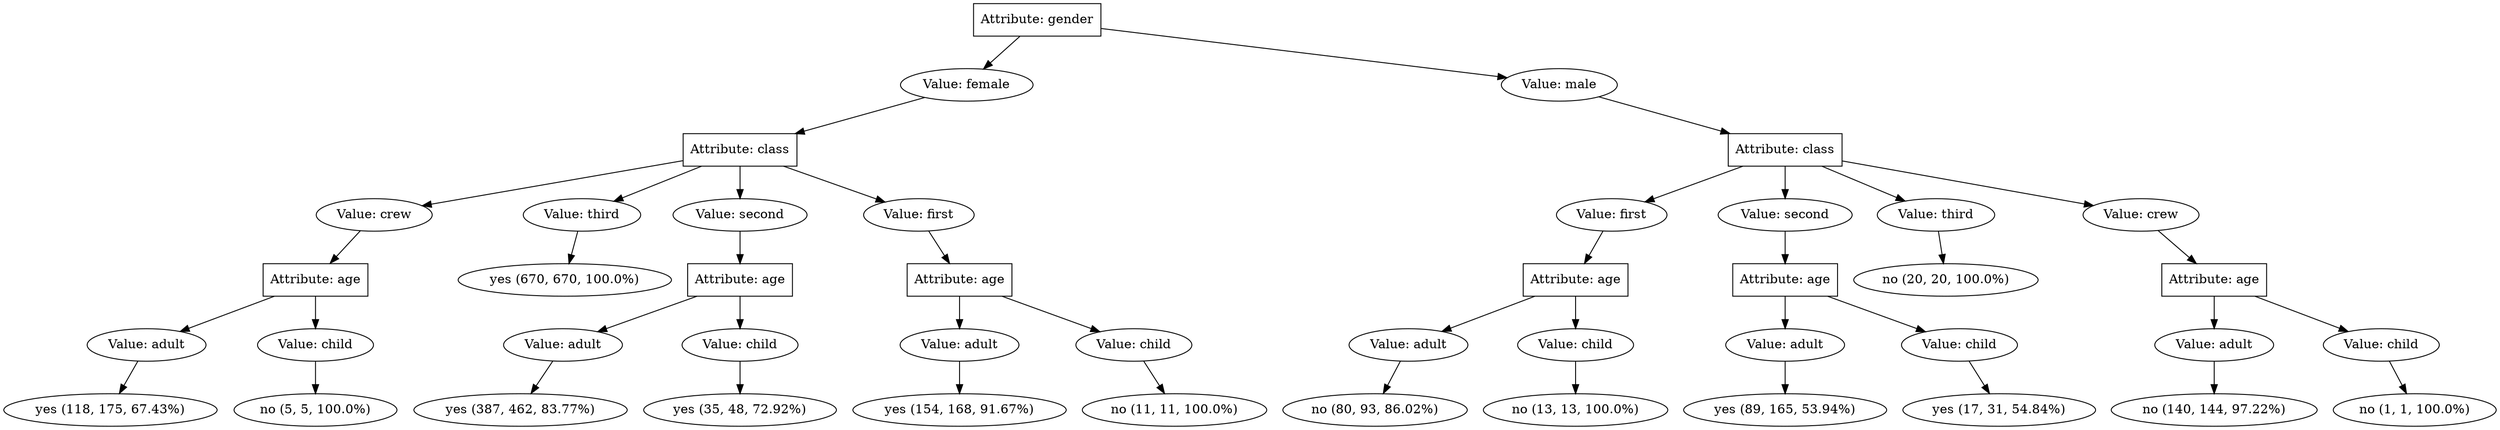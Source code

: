 digraph {
	graph [rankdir=TB]
	4726660304 [label="Attribute: gender" fillcolor=white shape=rectangle style=filled]
	"\"4726660304_female\"" [label="Value: female" fillcolor=white shape=oval style=filled]
	4726660304 -> "\"4726660304_female\""
	"\"4726660304_female\"" -> 4726657360
	4726657360 [label="Attribute: class" fillcolor=white shape=rectangle style=filled]
	"\"4726657360_crew\"" [label="Value: crew" fillcolor=white shape=oval style=filled]
	4726657360 -> "\"4726657360_crew\""
	"\"4726657360_crew\"" -> 4726658064
	4726658064 [label="Attribute: age" fillcolor=white shape=rectangle style=filled]
	"\"4726658064_adult\"" [label="Value: adult" fillcolor=white shape=oval style=filled]
	4726658064 -> "\"4726658064_adult\""
	"\"4726658064_adult\"" -> 4726655824
	4726655824 [label="yes (118, 175, 67.43%)" fillcolor=white shape=oval style=filled]
	"\"4726658064_child\"" [label="Value: child" fillcolor=white shape=oval style=filled]
	4726658064 -> "\"4726658064_child\""
	"\"4726658064_child\"" -> 4726655888
	4726655888 [label="no (5, 5, 100.0%)" fillcolor=white shape=oval style=filled]
	"\"4726657360_third\"" [label="Value: third" fillcolor=white shape=oval style=filled]
	4726657360 -> "\"4726657360_third\""
	"\"4726657360_third\"" -> 4726663184
	4726663184 [label="yes (670, 670, 100.0%)" fillcolor=white shape=oval style=filled]
	"\"4726657360_second\"" [label="Value: second" fillcolor=white shape=oval style=filled]
	4726657360 -> "\"4726657360_second\""
	"\"4726657360_second\"" -> 4726663760
	4726663760 [label="Attribute: age" fillcolor=white shape=rectangle style=filled]
	"\"4726663760_adult\"" [label="Value: adult" fillcolor=white shape=oval style=filled]
	4726663760 -> "\"4726663760_adult\""
	"\"4726663760_adult\"" -> 4726661584
	4726661584 [label="yes (387, 462, 83.77%)" fillcolor=white shape=oval style=filled]
	"\"4726663760_child\"" [label="Value: child" fillcolor=white shape=oval style=filled]
	4726663760 -> "\"4726663760_child\""
	"\"4726663760_child\"" -> 4726659280
	4726659280 [label="yes (35, 48, 72.92%)" fillcolor=white shape=oval style=filled]
	"\"4726657360_first\"" [label="Value: first" fillcolor=white shape=oval style=filled]
	4726657360 -> "\"4726657360_first\""
	"\"4726657360_first\"" -> 4726657424
	4726657424 [label="Attribute: age" fillcolor=white shape=rectangle style=filled]
	"\"4726657424_adult\"" [label="Value: adult" fillcolor=white shape=oval style=filled]
	4726657424 -> "\"4726657424_adult\""
	"\"4726657424_adult\"" -> 4726665168
	4726665168 [label="yes (154, 168, 91.67%)" fillcolor=white shape=oval style=filled]
	"\"4726657424_child\"" [label="Value: child" fillcolor=white shape=oval style=filled]
	4726657424 -> "\"4726657424_child\""
	"\"4726657424_child\"" -> 4726665296
	4726665296 [label="no (11, 11, 100.0%)" fillcolor=white shape=oval style=filled]
	"\"4726660304_male\"" [label="Value: male" fillcolor=white shape=oval style=filled]
	4726660304 -> "\"4726660304_male\""
	"\"4726660304_male\"" -> 4726655952
	4726655952 [label="Attribute: class" fillcolor=white shape=rectangle style=filled]
	"\"4726655952_first\"" [label="Value: first" fillcolor=white shape=oval style=filled]
	4726655952 -> "\"4726655952_first\""
	"\"4726655952_first\"" -> 4726665040
	4726665040 [label="Attribute: age" fillcolor=white shape=rectangle style=filled]
	"\"4726665040_adult\"" [label="Value: adult" fillcolor=white shape=oval style=filled]
	4726665040 -> "\"4726665040_adult\""
	"\"4726665040_adult\"" -> 4726660112
	4726660112 [label="no (80, 93, 86.02%)" fillcolor=white shape=oval style=filled]
	"\"4726665040_child\"" [label="Value: child" fillcolor=white shape=oval style=filled]
	4726665040 -> "\"4726665040_child\""
	"\"4726665040_child\"" -> 4726666640
	4726666640 [label="no (13, 13, 100.0%)" fillcolor=white shape=oval style=filled]
	"\"4726655952_second\"" [label="Value: second" fillcolor=white shape=oval style=filled]
	4726655952 -> "\"4726655952_second\""
	"\"4726655952_second\"" -> 4726662544
	4726662544 [label="Attribute: age" fillcolor=white shape=rectangle style=filled]
	"\"4726662544_adult\"" [label="Value: adult" fillcolor=white shape=oval style=filled]
	4726662544 -> "\"4726662544_adult\""
	"\"4726662544_adult\"" -> 4726666896
	4726666896 [label="yes (89, 165, 53.94%)" fillcolor=white shape=oval style=filled]
	"\"4726662544_child\"" [label="Value: child" fillcolor=white shape=oval style=filled]
	4726662544 -> "\"4726662544_child\""
	"\"4726662544_child\"" -> 4726666832
	4726666832 [label="yes (17, 31, 54.84%)" fillcolor=white shape=oval style=filled]
	"\"4726655952_third\"" [label="Value: third" fillcolor=white shape=oval style=filled]
	4726655952 -> "\"4726655952_third\""
	"\"4726655952_third\"" -> 4726658576
	4726658576 [label="no (20, 20, 100.0%)" fillcolor=white shape=oval style=filled]
	"\"4726655952_crew\"" [label="Value: crew" fillcolor=white shape=oval style=filled]
	4726655952 -> "\"4726655952_crew\""
	"\"4726655952_crew\"" -> 4726658640
	4726658640 [label="Attribute: age" fillcolor=white shape=rectangle style=filled]
	"\"4726658640_adult\"" [label="Value: adult" fillcolor=white shape=oval style=filled]
	4726658640 -> "\"4726658640_adult\""
	"\"4726658640_adult\"" -> 4726654672
	4726654672 [label="no (140, 144, 97.22%)" fillcolor=white shape=oval style=filled]
	"\"4726658640_child\"" [label="Value: child" fillcolor=white shape=oval style=filled]
	4726658640 -> "\"4726658640_child\""
	"\"4726658640_child\"" -> 4726658512
	4726658512 [label="no (1, 1, 100.0%)" fillcolor=white shape=oval style=filled]
}
